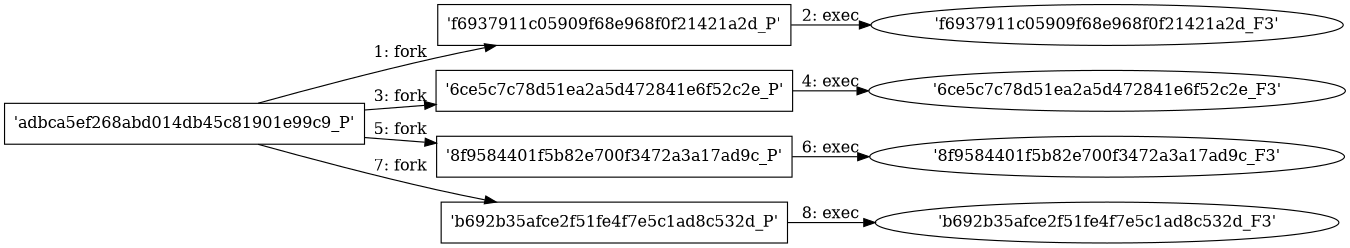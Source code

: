 digraph "D:\Learning\Paper\apt\基于CTI的攻击预警\Dataset\攻击图\ASGfromALLCTI\Learn how Microsoft strengthens IoT and OT security with Zero Trust.dot" {
rankdir="LR"
size="9"
fixedsize="false"
splines="true"
nodesep=0.3
ranksep=0
fontsize=10
overlap="scalexy"
engine= "neato"
	"'adbca5ef268abd014db45c81901e99c9_P'" [node_type=Process shape=box]
	"'f6937911c05909f68e968f0f21421a2d_P'" [node_type=Process shape=box]
	"'adbca5ef268abd014db45c81901e99c9_P'" -> "'f6937911c05909f68e968f0f21421a2d_P'" [label="1: fork"]
	"'f6937911c05909f68e968f0f21421a2d_P'" [node_type=Process shape=box]
	"'f6937911c05909f68e968f0f21421a2d_F3'" [node_type=File shape=ellipse]
	"'f6937911c05909f68e968f0f21421a2d_P'" -> "'f6937911c05909f68e968f0f21421a2d_F3'" [label="2: exec"]
	"'adbca5ef268abd014db45c81901e99c9_P'" [node_type=Process shape=box]
	"'6ce5c7c78d51ea2a5d472841e6f52c2e_P'" [node_type=Process shape=box]
	"'adbca5ef268abd014db45c81901e99c9_P'" -> "'6ce5c7c78d51ea2a5d472841e6f52c2e_P'" [label="3: fork"]
	"'6ce5c7c78d51ea2a5d472841e6f52c2e_P'" [node_type=Process shape=box]
	"'6ce5c7c78d51ea2a5d472841e6f52c2e_F3'" [node_type=File shape=ellipse]
	"'6ce5c7c78d51ea2a5d472841e6f52c2e_P'" -> "'6ce5c7c78d51ea2a5d472841e6f52c2e_F3'" [label="4: exec"]
	"'adbca5ef268abd014db45c81901e99c9_P'" [node_type=Process shape=box]
	"'8f9584401f5b82e700f3472a3a17ad9c_P'" [node_type=Process shape=box]
	"'adbca5ef268abd014db45c81901e99c9_P'" -> "'8f9584401f5b82e700f3472a3a17ad9c_P'" [label="5: fork"]
	"'8f9584401f5b82e700f3472a3a17ad9c_P'" [node_type=Process shape=box]
	"'8f9584401f5b82e700f3472a3a17ad9c_F3'" [node_type=File shape=ellipse]
	"'8f9584401f5b82e700f3472a3a17ad9c_P'" -> "'8f9584401f5b82e700f3472a3a17ad9c_F3'" [label="6: exec"]
	"'adbca5ef268abd014db45c81901e99c9_P'" [node_type=Process shape=box]
	"'b692b35afce2f51fe4f7e5c1ad8c532d_P'" [node_type=Process shape=box]
	"'adbca5ef268abd014db45c81901e99c9_P'" -> "'b692b35afce2f51fe4f7e5c1ad8c532d_P'" [label="7: fork"]
	"'b692b35afce2f51fe4f7e5c1ad8c532d_P'" [node_type=Process shape=box]
	"'b692b35afce2f51fe4f7e5c1ad8c532d_F3'" [node_type=File shape=ellipse]
	"'b692b35afce2f51fe4f7e5c1ad8c532d_P'" -> "'b692b35afce2f51fe4f7e5c1ad8c532d_F3'" [label="8: exec"]
}
